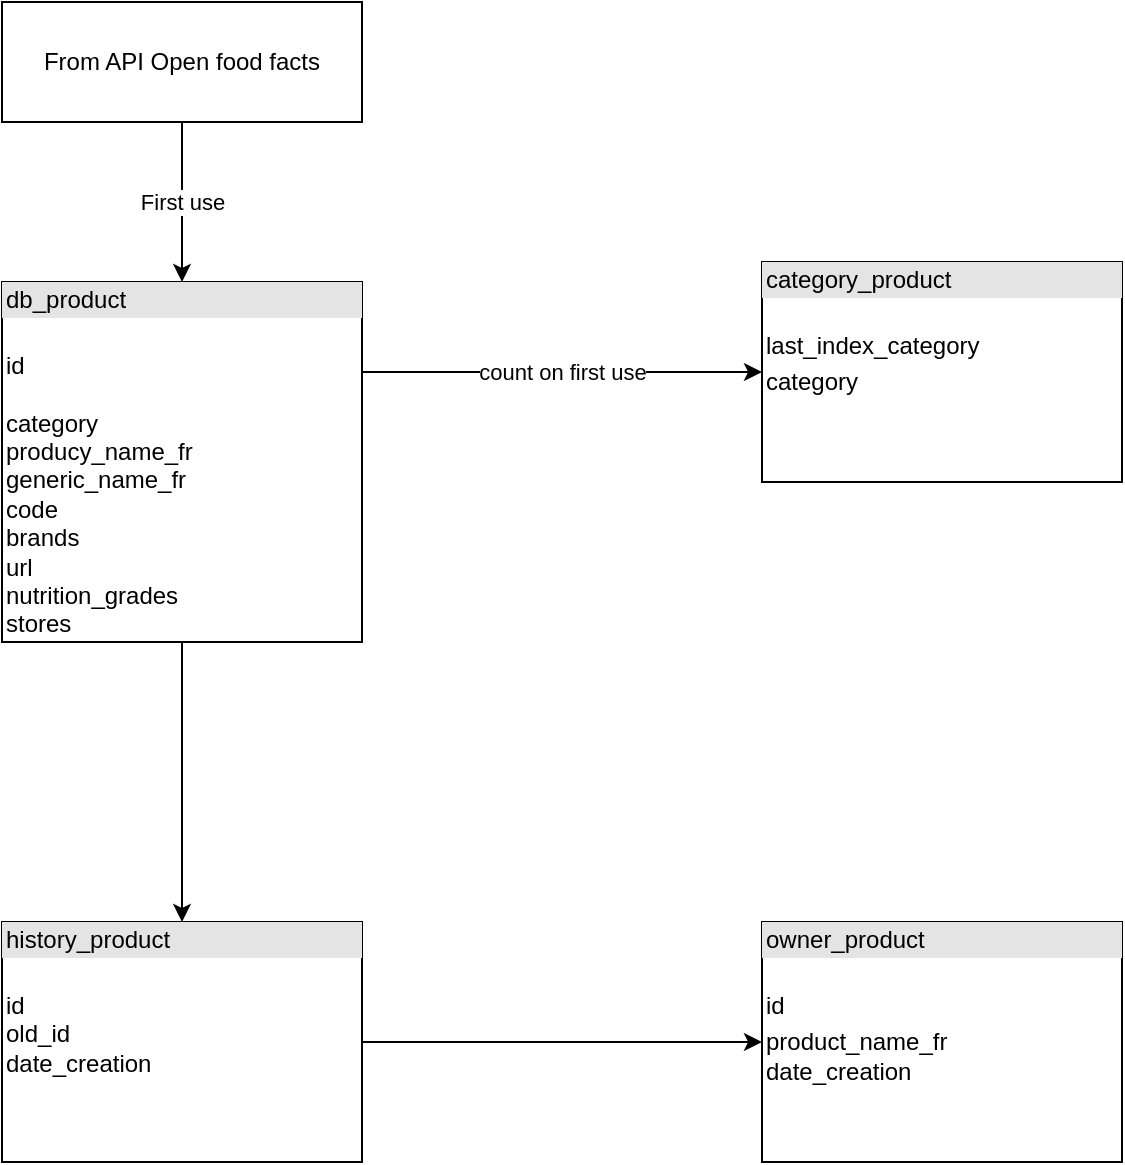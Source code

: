 <mxfile version="13.7.9" type="device" pages="2"><diagram id="-ngUn5e7MAbJJdgtpYC8" name="ratatouille db map"><mxGraphModel dx="1422" dy="822" grid="1" gridSize="10" guides="1" tooltips="1" connect="1" arrows="1" fold="1" page="1" pageScale="1" pageWidth="827" pageHeight="1169" math="0" shadow="0"><root><mxCell id="0"/><mxCell id="1" parent="0"/><mxCell id="4R-6_FX5iibqaLmJZv2y-3" style="edgeStyle=orthogonalEdgeStyle;rounded=0;orthogonalLoop=1;jettySize=auto;html=1;exitX=0.5;exitY=1;exitDx=0;exitDy=0;" edge="1" parent="1" source="2RLwHt9ka1RZPeGsVmLA-4" target="2RLwHt9ka1RZPeGsVmLA-6"><mxGeometry relative="1" as="geometry"/></mxCell><mxCell id="2RLwHt9ka1RZPeGsVmLA-4" value="&lt;div style=&quot;box-sizing: border-box ; width: 100% ; background: #e4e4e4 ; padding: 2px&quot;&gt;db_product&lt;/div&gt;&lt;table style=&quot;width: 100% ; font-size: 1em&quot; cellpadding=&quot;2&quot; cellspacing=&quot;0&quot;&gt;&lt;tbody&gt;&lt;tr&gt;&lt;td&gt;&lt;br&gt;id&lt;br&gt;&lt;br&gt;category&lt;br&gt;producy_name_fr&lt;br&gt;generic_name_fr&lt;br&gt;code&lt;br&gt;brands&lt;br&gt;url&lt;br&gt;nutrition_grades&lt;br&gt;stores&lt;br&gt;&lt;br&gt;&lt;/td&gt;&lt;td&gt;&lt;br&gt;&lt;/td&gt;&lt;/tr&gt;&lt;tr&gt;&lt;td&gt;&lt;br&gt;&lt;/td&gt;&lt;td&gt;&lt;br&gt;&lt;/td&gt;&lt;/tr&gt;&lt;tr&gt;&lt;td&gt;&lt;/td&gt;&lt;td&gt;&lt;br&gt;&lt;/td&gt;&lt;/tr&gt;&lt;/tbody&gt;&lt;/table&gt;" style="verticalAlign=top;align=left;overflow=fill;html=1;" parent="1" vertex="1"><mxGeometry x="100" y="180" width="180" height="180" as="geometry"/></mxCell><mxCell id="4R-6_FX5iibqaLmJZv2y-4" style="edgeStyle=orthogonalEdgeStyle;rounded=0;orthogonalLoop=1;jettySize=auto;html=1;exitX=1;exitY=0.5;exitDx=0;exitDy=0;" edge="1" parent="1" source="2RLwHt9ka1RZPeGsVmLA-6" target="4R-6_FX5iibqaLmJZv2y-1"><mxGeometry relative="1" as="geometry"/></mxCell><mxCell id="2RLwHt9ka1RZPeGsVmLA-6" value="&lt;div style=&quot;box-sizing: border-box ; width: 100% ; background: #e4e4e4 ; padding: 2px&quot;&gt;history_product&lt;/div&gt;&lt;table style=&quot;width: 100% ; font-size: 1em&quot; cellpadding=&quot;2&quot; cellspacing=&quot;0&quot;&gt;&lt;tbody&gt;&lt;tr&gt;&lt;td&gt;&lt;br&gt;id&lt;br&gt;old_id&lt;br&gt;date_creation&lt;br&gt;&lt;br&gt;&lt;br&gt;&lt;br&gt;&lt;/td&gt;&lt;td&gt;&lt;br&gt;&lt;/td&gt;&lt;/tr&gt;&lt;tr&gt;&lt;td&gt;&lt;br&gt;&lt;/td&gt;&lt;td&gt;&lt;br&gt;&lt;/td&gt;&lt;/tr&gt;&lt;tr&gt;&lt;td&gt;&lt;/td&gt;&lt;td&gt;&lt;br&gt;&lt;/td&gt;&lt;/tr&gt;&lt;/tbody&gt;&lt;/table&gt;" style="verticalAlign=top;align=left;overflow=fill;html=1;" parent="1" vertex="1"><mxGeometry x="100" y="500" width="180" height="120" as="geometry"/></mxCell><mxCell id="2RLwHt9ka1RZPeGsVmLA-7" value="&lt;div style=&quot;box-sizing: border-box ; width: 100% ; background: #e4e4e4 ; padding: 2px&quot;&gt;category_product&lt;/div&gt;&lt;table style=&quot;width: 100% ; font-size: 1em&quot; cellpadding=&quot;2&quot; cellspacing=&quot;0&quot;&gt;&lt;tbody&gt;&lt;tr&gt;&lt;td&gt;&lt;br&gt;last_index_category&lt;/td&gt;&lt;td&gt;&lt;br&gt;&lt;/td&gt;&lt;/tr&gt;&lt;tr&gt;&lt;td&gt;category&lt;br&gt;&lt;/td&gt;&lt;td&gt;&lt;/td&gt;&lt;/tr&gt;&lt;tr&gt;&lt;td&gt;&lt;br&gt;&lt;/td&gt;&lt;td&gt;&lt;/td&gt;&lt;/tr&gt;&lt;/tbody&gt;&lt;/table&gt;" style="verticalAlign=top;align=left;overflow=fill;html=1;" parent="1" vertex="1"><mxGeometry x="480" y="170" width="180" height="110" as="geometry"/></mxCell><mxCell id="4R-6_FX5iibqaLmJZv2y-1" value="&lt;div style=&quot;box-sizing: border-box ; width: 100% ; background: #e4e4e4 ; padding: 2px&quot;&gt;owner_product&lt;/div&gt;&lt;table style=&quot;width: 100% ; font-size: 1em&quot; cellpadding=&quot;2&quot; cellspacing=&quot;0&quot;&gt;&lt;tbody&gt;&lt;tr&gt;&lt;td&gt;&lt;br&gt;id&lt;br&gt;&lt;/td&gt;&lt;td&gt;&lt;br&gt;&lt;/td&gt;&lt;/tr&gt;&lt;tr&gt;&lt;td&gt;product_name_fr&lt;br&gt;date_creation&lt;br&gt;&lt;br&gt;&lt;/td&gt;&lt;td&gt;&lt;/td&gt;&lt;/tr&gt;&lt;tr&gt;&lt;td&gt;&lt;br&gt;&lt;/td&gt;&lt;td&gt;&lt;/td&gt;&lt;/tr&gt;&lt;/tbody&gt;&lt;/table&gt;" style="verticalAlign=top;align=left;overflow=fill;html=1;" vertex="1" parent="1"><mxGeometry x="480" y="500" width="180" height="120" as="geometry"/></mxCell><mxCell id="4R-6_FX5iibqaLmJZv2y-6" value="From API Open food facts" style="rounded=0;whiteSpace=wrap;html=1;" vertex="1" parent="1"><mxGeometry x="100" y="40" width="180" height="60" as="geometry"/></mxCell><mxCell id="4R-6_FX5iibqaLmJZv2y-7" value="" style="endArrow=classic;html=1;exitX=0.5;exitY=1;exitDx=0;exitDy=0;entryX=0.5;entryY=0;entryDx=0;entryDy=0;" edge="1" parent="1" source="4R-6_FX5iibqaLmJZv2y-6" target="2RLwHt9ka1RZPeGsVmLA-4"><mxGeometry relative="1" as="geometry"><mxPoint x="460" y="50" as="sourcePoint"/><mxPoint x="460" y="110" as="targetPoint"/></mxGeometry></mxCell><mxCell id="4R-6_FX5iibqaLmJZv2y-8" value="First use" style="edgeLabel;resizable=0;html=1;align=center;verticalAlign=middle;" connectable="0" vertex="1" parent="4R-6_FX5iibqaLmJZv2y-7"><mxGeometry relative="1" as="geometry"/></mxCell><mxCell id="4R-6_FX5iibqaLmJZv2y-9" value="" style="endArrow=classic;html=1;exitX=1;exitY=0.25;exitDx=0;exitDy=0;entryX=0;entryY=0.5;entryDx=0;entryDy=0;" edge="1" parent="1" source="2RLwHt9ka1RZPeGsVmLA-4" target="2RLwHt9ka1RZPeGsVmLA-7"><mxGeometry relative="1" as="geometry"><mxPoint x="360" y="410" as="sourcePoint"/><mxPoint x="460" y="410" as="targetPoint"/></mxGeometry></mxCell><mxCell id="4R-6_FX5iibqaLmJZv2y-10" value="count on first use" style="edgeLabel;resizable=0;html=1;align=center;verticalAlign=middle;" connectable="0" vertex="1" parent="4R-6_FX5iibqaLmJZv2y-9"><mxGeometry relative="1" as="geometry"/></mxCell></root></mxGraphModel></diagram><diagram id="hLKGQuVvit8kD2b35hl3" name="user story"><mxGraphModel dx="1422" dy="822" grid="1" gridSize="10" guides="1" tooltips="1" connect="1" arrows="1" fold="1" page="1" pageScale="1" pageWidth="827" pageHeight="1169" math="0" shadow="0"><root><mxCell id="tyd24pLZEuMGQjAa0Vi5-0"/><mxCell id="tyd24pLZEuMGQjAa0Vi5-1" parent="tyd24pLZEuMGQjAa0Vi5-0"/><mxCell id="mPPqzcxBrtG9TkE-EaYm-13" style="edgeStyle=orthogonalEdgeStyle;rounded=0;orthogonalLoop=1;jettySize=auto;html=1;exitX=0.5;exitY=1;exitDx=0;exitDy=0;entryX=0.5;entryY=0;entryDx=0;entryDy=0;" edge="1" parent="tyd24pLZEuMGQjAa0Vi5-1" source="b2Mtcmk86dfV2z1RP2Bc-0" target="mPPqzcxBrtG9TkE-EaYm-0"><mxGeometry relative="1" as="geometry"/></mxCell><mxCell id="b2Mtcmk86dfV2z1RP2Bc-0" value="Debut&lt;br&gt;création et chargement des tables db_product et category_product" style="rounded=1;whiteSpace=wrap;html=1;" vertex="1" parent="tyd24pLZEuMGQjAa0Vi5-1"><mxGeometry x="214" y="80" width="400" height="60" as="geometry"/></mxCell><mxCell id="Ae9N0TCw3iSjwZ5AC_Ex-5" style="edgeStyle=orthogonalEdgeStyle;rounded=0;orthogonalLoop=1;jettySize=auto;html=1;exitX=0.75;exitY=1;exitDx=0;exitDy=0;entryX=0.5;entryY=0;entryDx=0;entryDy=0;" edge="1" parent="tyd24pLZEuMGQjAa0Vi5-1" source="mPPqzcxBrtG9TkE-EaYm-0" target="Ae9N0TCw3iSjwZ5AC_Ex-1"><mxGeometry relative="1" as="geometry"/></mxCell><mxCell id="mPPqzcxBrtG9TkE-EaYm-0" value="&lt;div style=&quot;text-align: justify&quot;&gt;&lt;span&gt;0:Exit&lt;/span&gt;&lt;/div&gt;&lt;div style=&quot;text-align: justify&quot;&gt;&lt;span&gt;1:Quel aliment souhaitez vous substituer&amp;nbsp;&lt;/span&gt;&lt;/div&gt;&lt;div style=&quot;text-align: justify&quot;&gt;&lt;span&gt;2:Historique des aliments substitués&amp;nbsp; &amp;nbsp;&amp;nbsp;&lt;/span&gt;&lt;/div&gt;&lt;div style=&quot;text-align: justify&quot;&gt;&lt;span&gt;3:Option&lt;/span&gt;&lt;/div&gt;&lt;div style=&quot;text-align: justify&quot;&gt;&lt;br&gt;&lt;/div&gt;&lt;div style=&quot;text-align: justify&quot;&gt;&lt;span&gt;&amp;nbsp; &amp;nbsp;Votre choix ?:&amp;nbsp; &amp;nbsp; &amp;nbsp; &amp;nbsp; &amp;nbsp; &amp;nbsp; &amp;nbsp; &amp;nbsp; &amp;nbsp; &amp;nbsp; &amp;nbsp; &amp;nbsp; &amp;nbsp; &amp;nbsp; &amp;nbsp; &amp;nbsp; &amp;nbsp; &amp;nbsp; &amp;nbsp; &amp;nbsp; &amp;nbsp; &amp;nbsp; &amp;nbsp; &amp;nbsp; &amp;nbsp; &amp;nbsp; &amp;nbsp;&lt;/span&gt;&lt;/div&gt;" style="whiteSpace=wrap;html=1;align=center;" vertex="1" parent="tyd24pLZEuMGQjAa0Vi5-1"><mxGeometry x="254" y="180" width="320" height="100" as="geometry"/></mxCell><mxCell id="mPPqzcxBrtG9TkE-EaYm-14" value="Fermeture du programme" style="rounded=0;whiteSpace=wrap;html=1;" vertex="1" parent="tyd24pLZEuMGQjAa0Vi5-1"><mxGeometry x="20" y="180" width="160" height="50" as="geometry"/></mxCell><mxCell id="zy_9K3jt8f6RyYjtS28C-0" value="&lt;div style=&quot;text-align: justify&quot;&gt;&lt;span&gt;1:Boissons&amp;nbsp;&lt;/span&gt;&lt;/div&gt;&lt;div style=&quot;text-align: justify&quot;&gt;&lt;span&gt;2:Viandes&amp;nbsp;&lt;/span&gt;&lt;/div&gt;&lt;div style=&quot;text-align: justify&quot;&gt;&lt;span&gt;3:Produits laitiers&amp;nbsp;&lt;/span&gt;&lt;/div&gt;&lt;div style=&quot;text-align: justify&quot;&gt;&lt;span&gt;4:Plats préparés&lt;/span&gt;&lt;/div&gt;&lt;div style=&quot;text-align: justify&quot;&gt;&lt;span&gt;5:Biscuits et gâteaux&lt;/span&gt;&lt;/div&gt;&lt;div style=&quot;text-align: justify&quot;&gt;&lt;span&gt;6:Desserts&amp;nbsp;&lt;/span&gt;&lt;/div&gt;&lt;div style=&quot;text-align: justify&quot;&gt;&lt;span&gt;7:Produits de la mer&lt;/span&gt;&lt;/div&gt;&lt;div style=&quot;text-align: justify&quot;&gt;&lt;span&gt;8:etc&lt;/span&gt;&lt;/div&gt;&lt;div style=&quot;text-align: justify&quot;&gt;&lt;br&gt;&lt;/div&gt;&lt;div style=&quot;text-align: justify&quot;&gt;&lt;span&gt;Dans quelle categorie voulez vous remplacer un produit ?:&lt;/span&gt;&lt;/div&gt;" style="rounded=0;whiteSpace=wrap;html=1;" vertex="1" parent="tyd24pLZEuMGQjAa0Vi5-1"><mxGeometry x="30" y="320" width="350" height="160" as="geometry"/></mxCell><mxCell id="zy_9K3jt8f6RyYjtS28C-2" value="" style="endArrow=classic;html=1;exitX=0;exitY=0.75;exitDx=0;exitDy=0;entryX=0.5;entryY=0;entryDx=0;entryDy=0;" edge="1" parent="tyd24pLZEuMGQjAa0Vi5-1" source="mPPqzcxBrtG9TkE-EaYm-0" target="zy_9K3jt8f6RyYjtS28C-0"><mxGeometry relative="1" as="geometry"><mxPoint x="360" y="410" as="sourcePoint"/><mxPoint x="430" y="390" as="targetPoint"/><Array as="points"><mxPoint x="205" y="255"/></Array></mxGeometry></mxCell><mxCell id="zy_9K3jt8f6RyYjtS28C-3" value="1" style="edgeLabel;resizable=0;html=1;align=center;verticalAlign=middle;" connectable="0" vertex="1" parent="zy_9K3jt8f6RyYjtS28C-2"><mxGeometry relative="1" as="geometry"><mxPoint y="27" as="offset"/></mxGeometry></mxCell><mxCell id="zy_9K3jt8f6RyYjtS28C-5" value="" style="endArrow=classic;html=1;exitX=0;exitY=0.25;exitDx=0;exitDy=0;entryX=1;entryY=0.5;entryDx=0;entryDy=0;" edge="1" parent="tyd24pLZEuMGQjAa0Vi5-1" source="mPPqzcxBrtG9TkE-EaYm-0" target="mPPqzcxBrtG9TkE-EaYm-14"><mxGeometry relative="1" as="geometry"><mxPoint x="360" y="410" as="sourcePoint"/><mxPoint x="460" y="410" as="targetPoint"/></mxGeometry></mxCell><mxCell id="zy_9K3jt8f6RyYjtS28C-6" value="0" style="edgeLabel;resizable=0;html=1;align=center;verticalAlign=middle;" connectable="0" vertex="1" parent="zy_9K3jt8f6RyYjtS28C-5"><mxGeometry relative="1" as="geometry"/></mxCell><mxCell id="Z127W8b6oIuQ8XbwteNc-0" value="affichage des produits de la categorie choisie dans la base bd_product&lt;br&gt;&lt;span&gt;0:Pas de modification&amp;nbsp; &amp;nbsp;&lt;/span&gt;&lt;br&gt;&lt;span&gt;1:description du produit&lt;/span&gt;&lt;br&gt;&lt;div&gt;&lt;span&gt;2:description du produit&lt;/span&gt;&lt;/div&gt;&lt;div&gt;&lt;span&gt;.&lt;/span&gt;&lt;/div&gt;.&lt;br&gt;20:description du produit&lt;br&gt;&lt;br&gt;Produit de remplacement :" style="rounded=0;whiteSpace=wrap;html=1;" vertex="1" parent="tyd24pLZEuMGQjAa0Vi5-1"><mxGeometry x="30" y="530" width="350" height="170" as="geometry"/></mxCell><mxCell id="Z127W8b6oIuQ8XbwteNc-1" value="" style="endArrow=classic;html=1;exitX=0.5;exitY=1;exitDx=0;exitDy=0;entryX=0.5;entryY=0;entryDx=0;entryDy=0;" edge="1" parent="tyd24pLZEuMGQjAa0Vi5-1" source="zy_9K3jt8f6RyYjtS28C-0" target="Z127W8b6oIuQ8XbwteNc-0"><mxGeometry relative="1" as="geometry"><mxPoint x="360" y="410" as="sourcePoint"/><mxPoint x="460" y="410" as="targetPoint"/></mxGeometry></mxCell><mxCell id="Z127W8b6oIuQ8XbwteNc-2" value="choix de 1 à 8&amp;nbsp;" style="edgeLabel;resizable=0;html=1;align=center;verticalAlign=middle;" connectable="0" vertex="1" parent="Z127W8b6oIuQ8XbwteNc-1"><mxGeometry relative="1" as="geometry"/></mxCell><mxCell id="HKlB0Y1hCw3jDj864tCT-0" value="enregistrement des données dans history_product&lt;br&gt;1 -old_id et old_product_name_fr&lt;br&gt;2 -id et product_name_fr&lt;br&gt;3-date de remplacement&lt;br&gt;" style="rounded=0;whiteSpace=wrap;html=1;" vertex="1" parent="tyd24pLZEuMGQjAa0Vi5-1"><mxGeometry x="30" y="760" width="350" height="150" as="geometry"/></mxCell><mxCell id="HKlB0Y1hCw3jDj864tCT-2" value="" style="endArrow=classic;html=1;exitX=0.5;exitY=1;exitDx=0;exitDy=0;entryX=0.5;entryY=0;entryDx=0;entryDy=0;" edge="1" parent="tyd24pLZEuMGQjAa0Vi5-1" source="Z127W8b6oIuQ8XbwteNc-0" target="HKlB0Y1hCw3jDj864tCT-0"><mxGeometry relative="1" as="geometry"><mxPoint x="360" y="600" as="sourcePoint"/><mxPoint x="460" y="600" as="targetPoint"/></mxGeometry></mxCell><mxCell id="HKlB0Y1hCw3jDj864tCT-3" value="choix de 1 à 20" style="edgeLabel;resizable=0;html=1;align=center;verticalAlign=middle;" connectable="0" vertex="1" parent="HKlB0Y1hCw3jDj864tCT-2"><mxGeometry relative="1" as="geometry"/></mxCell><mxCell id="liOqxiOMtXQUhAg3QwS7-1" value="affichage de la liste des produits substitués (history_product)" style="rounded=0;whiteSpace=wrap;html=1;" vertex="1" parent="tyd24pLZEuMGQjAa0Vi5-1"><mxGeometry x="620" y="200" width="200" height="60" as="geometry"/></mxCell><mxCell id="liOqxiOMtXQUhAg3QwS7-2" value="" style="endArrow=classic;html=1;exitX=1;exitY=0.5;exitDx=0;exitDy=0;entryX=0;entryY=0.5;entryDx=0;entryDy=0;" edge="1" parent="tyd24pLZEuMGQjAa0Vi5-1" source="mPPqzcxBrtG9TkE-EaYm-0" target="liOqxiOMtXQUhAg3QwS7-1"><mxGeometry relative="1" as="geometry"><mxPoint x="360" y="590" as="sourcePoint"/><mxPoint x="460" y="590" as="targetPoint"/></mxGeometry></mxCell><mxCell id="liOqxiOMtXQUhAg3QwS7-3" value="2" style="edgeLabel;resizable=0;html=1;align=center;verticalAlign=middle;" connectable="0" vertex="1" parent="liOqxiOMtXQUhAg3QwS7-2"><mxGeometry relative="1" as="geometry"/></mxCell><mxCell id="Ae9N0TCw3iSjwZ5AC_Ex-6" style="edgeStyle=orthogonalEdgeStyle;rounded=0;orthogonalLoop=1;jettySize=auto;html=1;exitX=0.5;exitY=1;exitDx=0;exitDy=0;entryX=0.5;entryY=0;entryDx=0;entryDy=0;" edge="1" parent="tyd24pLZEuMGQjAa0Vi5-1" source="Ae9N0TCw3iSjwZ5AC_Ex-1" target="Ae9N0TCw3iSjwZ5AC_Ex-2"><mxGeometry relative="1" as="geometry"/></mxCell><mxCell id="Ae9N0TCw3iSjwZ5AC_Ex-1" value="&lt;div style=&quot;text-align: justify&quot;&gt;&lt;span&gt;1:Boissons + owner_product&lt;/span&gt;&lt;/div&gt;&lt;div style=&quot;text-align: justify&quot;&gt;&lt;span&gt;2:Viandes +owner_product&lt;/span&gt;&lt;/div&gt;&lt;div style=&quot;text-align: justify&quot;&gt;&lt;span&gt;3:Produits laitiers +owner_product&lt;/span&gt;&lt;/div&gt;&lt;div style=&quot;text-align: justify&quot;&gt;&lt;span&gt;4:Plats préparés + owner_product&lt;/span&gt;&lt;/div&gt;&lt;div style=&quot;text-align: justify&quot;&gt;&lt;span&gt;5:Biscuits et gâteaux + owner_product&lt;/span&gt;&lt;/div&gt;&lt;div style=&quot;text-align: justify&quot;&gt;&lt;span&gt;6:Desserts + owner_product&lt;/span&gt;&lt;/div&gt;&lt;div style=&quot;text-align: justify&quot;&gt;&lt;span&gt;7:Produits de la mer + owner_product&lt;/span&gt;&lt;/div&gt;&lt;div style=&quot;text-align: justify&quot;&gt;&lt;span&gt;8:etc&lt;/span&gt;&lt;/div&gt;&lt;div style=&quot;text-align: justify&quot;&gt;&lt;br&gt;&lt;/div&gt;&lt;div style=&quot;text-align: justify&quot;&gt;&lt;span&gt;Dans quelle categorie voulez vous remplacer un produit ?:&lt;/span&gt;&lt;/div&gt;" style="rounded=0;whiteSpace=wrap;html=1;" vertex="1" parent="tyd24pLZEuMGQjAa0Vi5-1"><mxGeometry x="450" y="320" width="330" height="160" as="geometry"/></mxCell><mxCell id="Ae9N0TCw3iSjwZ5AC_Ex-7" style="edgeStyle=orthogonalEdgeStyle;rounded=0;orthogonalLoop=1;jettySize=auto;html=1;exitX=0.5;exitY=1;exitDx=0;exitDy=0;" edge="1" parent="tyd24pLZEuMGQjAa0Vi5-1" source="Ae9N0TCw3iSjwZ5AC_Ex-2" target="Ae9N0TCw3iSjwZ5AC_Ex-3"><mxGeometry relative="1" as="geometry"/></mxCell><mxCell id="Ae9N0TCw3iSjwZ5AC_Ex-2" value="affichage des produits de la categorie choisie dans la base bd_product&lt;br&gt;&lt;span&gt;0:Pas de modification&amp;nbsp; &amp;nbsp;&lt;/span&gt;&lt;br&gt;&lt;span&gt;1:description du produit&lt;/span&gt;&lt;br&gt;&lt;div&gt;&lt;span&gt;2:description du produit&lt;/span&gt;&lt;/div&gt;&lt;div&gt;&lt;span&gt;.&lt;/span&gt;&lt;/div&gt;.&lt;br&gt;20:description du produit&lt;br&gt;&lt;br&gt;Produit de remplacement :" style="rounded=0;whiteSpace=wrap;html=1;" vertex="1" parent="tyd24pLZEuMGQjAa0Vi5-1"><mxGeometry x="440" y="530" width="350" height="170" as="geometry"/></mxCell><mxCell id="Ae9N0TCw3iSjwZ5AC_Ex-9" style="edgeStyle=orthogonalEdgeStyle;rounded=0;orthogonalLoop=1;jettySize=auto;html=1;exitX=0.5;exitY=1;exitDx=0;exitDy=0;entryX=0.5;entryY=0;entryDx=0;entryDy=0;" edge="1" parent="tyd24pLZEuMGQjAa0Vi5-1" source="Ae9N0TCw3iSjwZ5AC_Ex-3" target="Ae9N0TCw3iSjwZ5AC_Ex-8"><mxGeometry relative="1" as="geometry"/></mxCell><mxCell id="Ae9N0TCw3iSjwZ5AC_Ex-3" value="enregistrement des données dans history_product&lt;br&gt;1 -old_id et old_product_name_fr&lt;br&gt;2 -id et product_name_fr&lt;br&gt;3-date de remplacement&lt;br&gt;" style="rounded=0;whiteSpace=wrap;html=1;" vertex="1" parent="tyd24pLZEuMGQjAa0Vi5-1"><mxGeometry x="440" y="760" width="350" height="150" as="geometry"/></mxCell><mxCell id="Ae9N0TCw3iSjwZ5AC_Ex-8" value="&lt;br&gt;enregistrement des données dans owner_product&lt;br&gt;1 -old_id et old_product_name_fr&lt;br&gt;2 -id et product_name_fr&lt;br&gt;3-date de remplacement" style="rounded=0;whiteSpace=wrap;html=1;" vertex="1" parent="tyd24pLZEuMGQjAa0Vi5-1"><mxGeometry x="440" y="950" width="350" height="150" as="geometry"/></mxCell></root></mxGraphModel></diagram></mxfile>